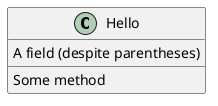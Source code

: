 @startuml hello

class Hello {
  {field} A field (despite parentheses)
  {method} Some method
}

@enduml